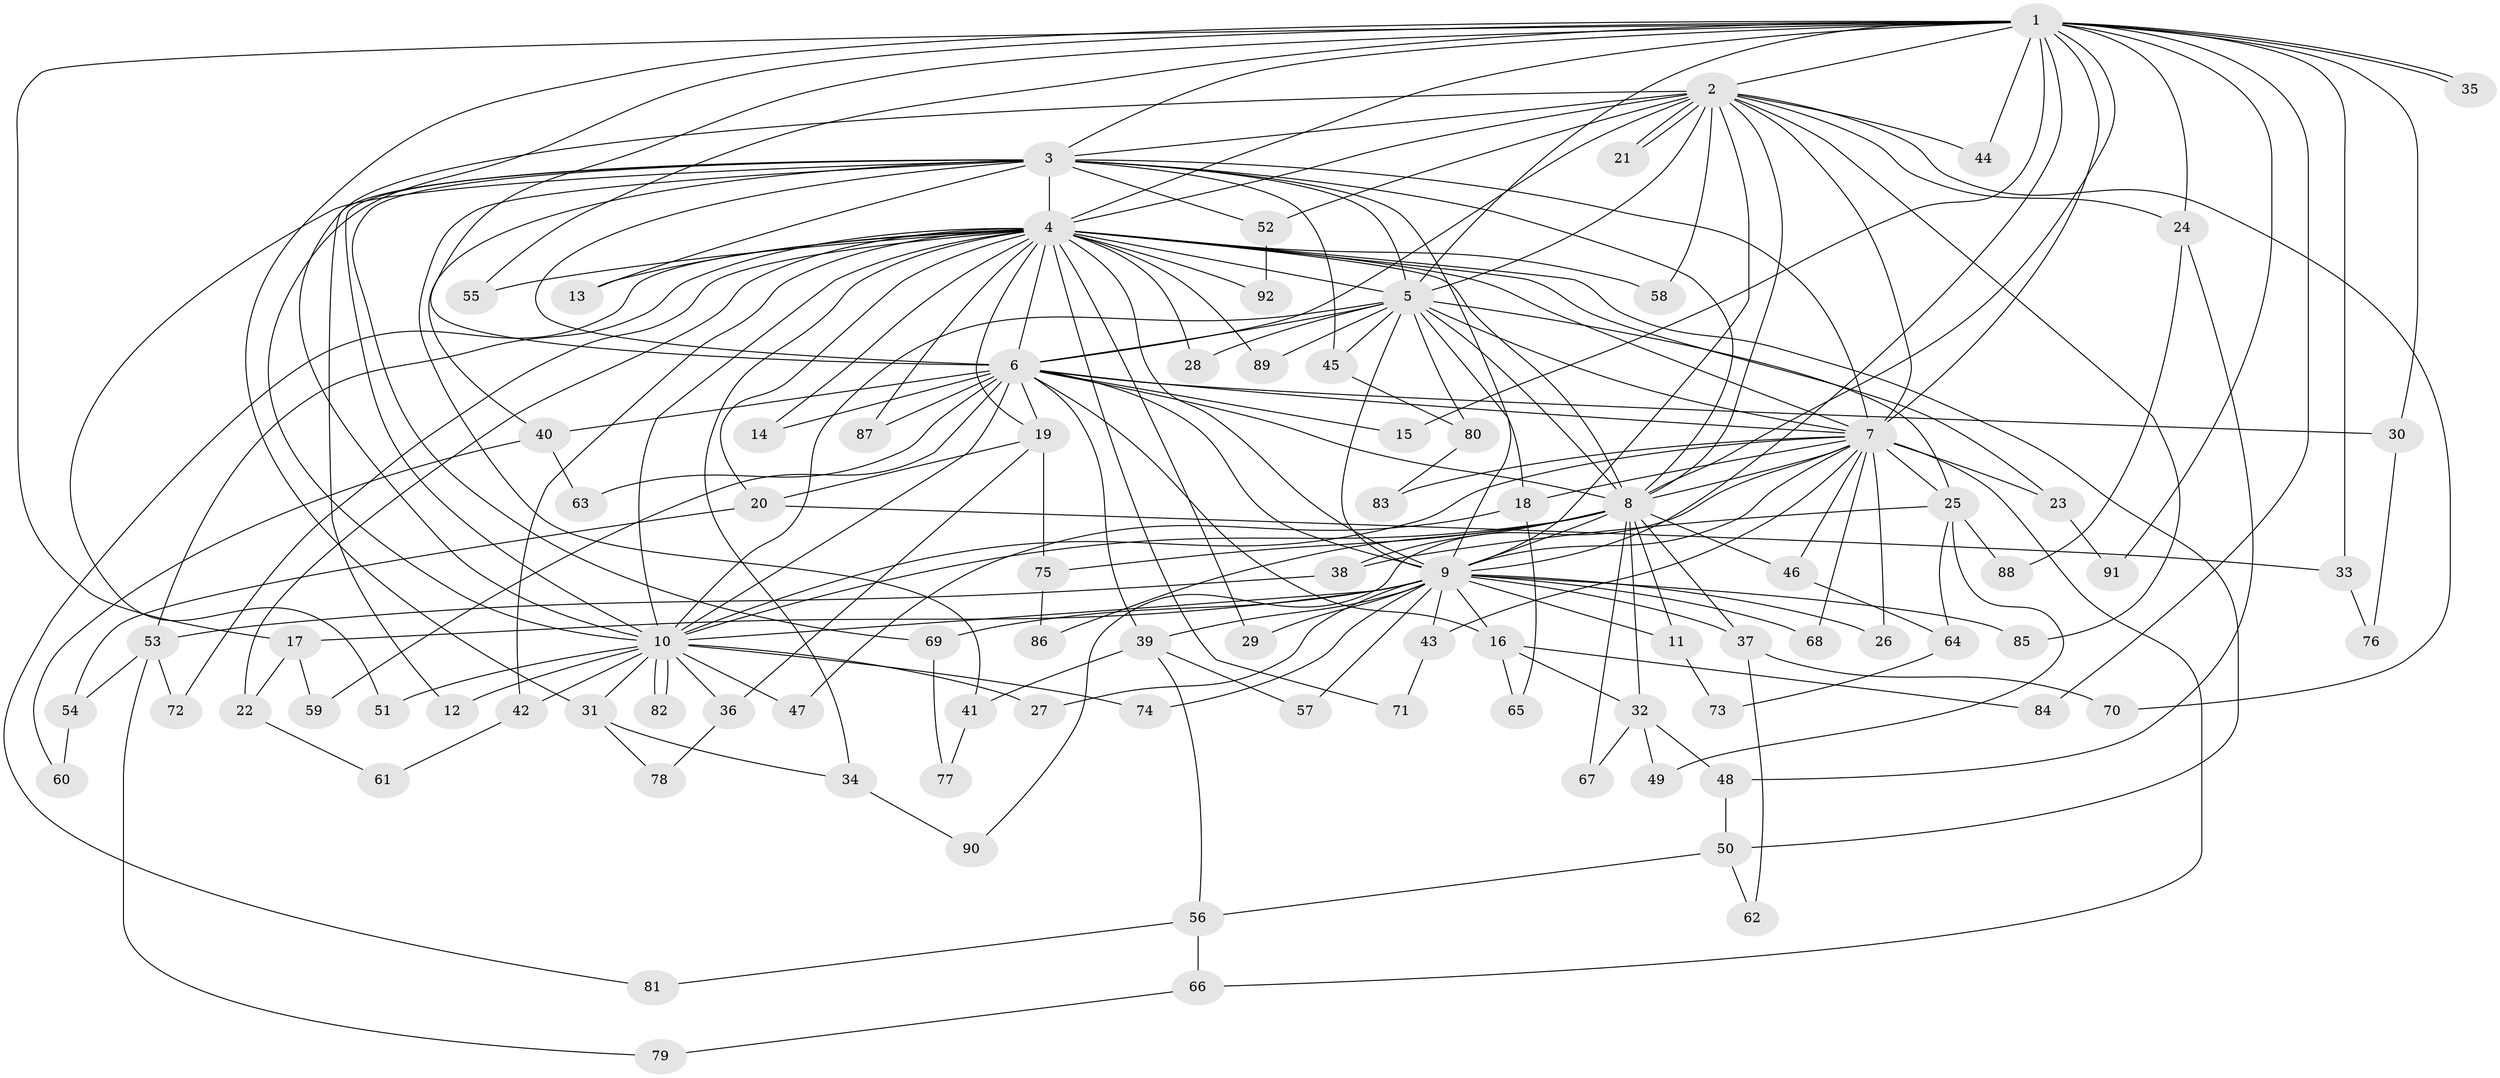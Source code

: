 // coarse degree distribution, {20: 0.02857142857142857, 25: 0.02857142857142857, 14: 0.02857142857142857, 19: 0.014285714285714285, 18: 0.014285714285714285, 3: 0.24285714285714285, 2: 0.4714285714285714, 5: 0.02857142857142857, 4: 0.08571428571428572, 7: 0.014285714285714285, 6: 0.02857142857142857, 1: 0.014285714285714285}
// Generated by graph-tools (version 1.1) at 2025/41/03/06/25 10:41:36]
// undirected, 92 vertices, 209 edges
graph export_dot {
graph [start="1"]
  node [color=gray90,style=filled];
  1;
  2;
  3;
  4;
  5;
  6;
  7;
  8;
  9;
  10;
  11;
  12;
  13;
  14;
  15;
  16;
  17;
  18;
  19;
  20;
  21;
  22;
  23;
  24;
  25;
  26;
  27;
  28;
  29;
  30;
  31;
  32;
  33;
  34;
  35;
  36;
  37;
  38;
  39;
  40;
  41;
  42;
  43;
  44;
  45;
  46;
  47;
  48;
  49;
  50;
  51;
  52;
  53;
  54;
  55;
  56;
  57;
  58;
  59;
  60;
  61;
  62;
  63;
  64;
  65;
  66;
  67;
  68;
  69;
  70;
  71;
  72;
  73;
  74;
  75;
  76;
  77;
  78;
  79;
  80;
  81;
  82;
  83;
  84;
  85;
  86;
  87;
  88;
  89;
  90;
  91;
  92;
  1 -- 2;
  1 -- 3;
  1 -- 4;
  1 -- 5;
  1 -- 6;
  1 -- 7;
  1 -- 8;
  1 -- 9;
  1 -- 10;
  1 -- 15;
  1 -- 17;
  1 -- 24;
  1 -- 30;
  1 -- 31;
  1 -- 33;
  1 -- 35;
  1 -- 35;
  1 -- 44;
  1 -- 55;
  1 -- 84;
  1 -- 91;
  2 -- 3;
  2 -- 4;
  2 -- 5;
  2 -- 6;
  2 -- 7;
  2 -- 8;
  2 -- 9;
  2 -- 10;
  2 -- 21;
  2 -- 21;
  2 -- 24;
  2 -- 44;
  2 -- 52;
  2 -- 58;
  2 -- 70;
  2 -- 85;
  3 -- 4;
  3 -- 5;
  3 -- 6;
  3 -- 7;
  3 -- 8;
  3 -- 9;
  3 -- 10;
  3 -- 12;
  3 -- 13;
  3 -- 40;
  3 -- 41;
  3 -- 45;
  3 -- 51;
  3 -- 52;
  3 -- 69;
  4 -- 5;
  4 -- 6;
  4 -- 7;
  4 -- 8;
  4 -- 9;
  4 -- 10;
  4 -- 13;
  4 -- 14;
  4 -- 19;
  4 -- 20;
  4 -- 22;
  4 -- 23;
  4 -- 28;
  4 -- 29;
  4 -- 34;
  4 -- 42;
  4 -- 50;
  4 -- 53;
  4 -- 55;
  4 -- 58;
  4 -- 71;
  4 -- 72;
  4 -- 81;
  4 -- 87;
  4 -- 89;
  4 -- 92;
  5 -- 6;
  5 -- 7;
  5 -- 8;
  5 -- 9;
  5 -- 10;
  5 -- 18;
  5 -- 25;
  5 -- 28;
  5 -- 45;
  5 -- 80;
  5 -- 89;
  6 -- 7;
  6 -- 8;
  6 -- 9;
  6 -- 10;
  6 -- 14;
  6 -- 15;
  6 -- 16;
  6 -- 19;
  6 -- 30;
  6 -- 39;
  6 -- 40;
  6 -- 59;
  6 -- 63;
  6 -- 87;
  7 -- 8;
  7 -- 9;
  7 -- 10;
  7 -- 18;
  7 -- 23;
  7 -- 25;
  7 -- 26;
  7 -- 43;
  7 -- 46;
  7 -- 66;
  7 -- 68;
  7 -- 83;
  7 -- 90;
  8 -- 9;
  8 -- 10;
  8 -- 11;
  8 -- 32;
  8 -- 37;
  8 -- 38;
  8 -- 46;
  8 -- 67;
  8 -- 75;
  8 -- 86;
  9 -- 10;
  9 -- 11;
  9 -- 16;
  9 -- 17;
  9 -- 26;
  9 -- 27;
  9 -- 29;
  9 -- 37;
  9 -- 39;
  9 -- 43;
  9 -- 57;
  9 -- 68;
  9 -- 69;
  9 -- 74;
  9 -- 85;
  10 -- 12;
  10 -- 27;
  10 -- 31;
  10 -- 36;
  10 -- 42;
  10 -- 47;
  10 -- 51;
  10 -- 74;
  10 -- 82;
  10 -- 82;
  11 -- 73;
  16 -- 32;
  16 -- 65;
  16 -- 84;
  17 -- 22;
  17 -- 59;
  18 -- 47;
  18 -- 65;
  19 -- 20;
  19 -- 36;
  19 -- 75;
  20 -- 33;
  20 -- 54;
  22 -- 61;
  23 -- 91;
  24 -- 48;
  24 -- 88;
  25 -- 38;
  25 -- 49;
  25 -- 64;
  25 -- 88;
  30 -- 76;
  31 -- 34;
  31 -- 78;
  32 -- 48;
  32 -- 49;
  32 -- 67;
  33 -- 76;
  34 -- 90;
  36 -- 78;
  37 -- 62;
  37 -- 70;
  38 -- 53;
  39 -- 41;
  39 -- 56;
  39 -- 57;
  40 -- 60;
  40 -- 63;
  41 -- 77;
  42 -- 61;
  43 -- 71;
  45 -- 80;
  46 -- 64;
  48 -- 50;
  50 -- 56;
  50 -- 62;
  52 -- 92;
  53 -- 54;
  53 -- 72;
  53 -- 79;
  54 -- 60;
  56 -- 66;
  56 -- 81;
  64 -- 73;
  66 -- 79;
  69 -- 77;
  75 -- 86;
  80 -- 83;
}
